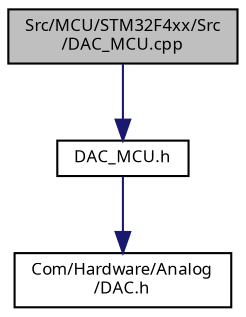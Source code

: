 digraph "Src/MCU/STM32F4xx/Src/DAC_MCU.cpp"
{
  edge [fontname="Sans",fontsize="8",labelfontname="Sans",labelfontsize="8"];
  node [fontname="Sans",fontsize="8",shape=record];
  Node1 [label="Src/MCU/STM32F4xx/Src\l/DAC_MCU.cpp",height=0.2,width=0.4,color="black", fillcolor="grey75", style="filled", fontcolor="black"];
  Node1 -> Node2 [color="midnightblue",fontsize="8",style="solid",fontname="Sans"];
  Node2 [label="DAC_MCU.h",height=0.2,width=0.4,color="black", fillcolor="white", style="filled",URL="$_d_a_c___m_c_u_8h.html"];
  Node2 -> Node3 [color="midnightblue",fontsize="8",style="solid",fontname="Sans"];
  Node3 [label="Com/Hardware/Analog\l/DAC.h",height=0.2,width=0.4,color="black", fillcolor="white", style="filled",URL="$_d_a_c_8h.html"];
}
